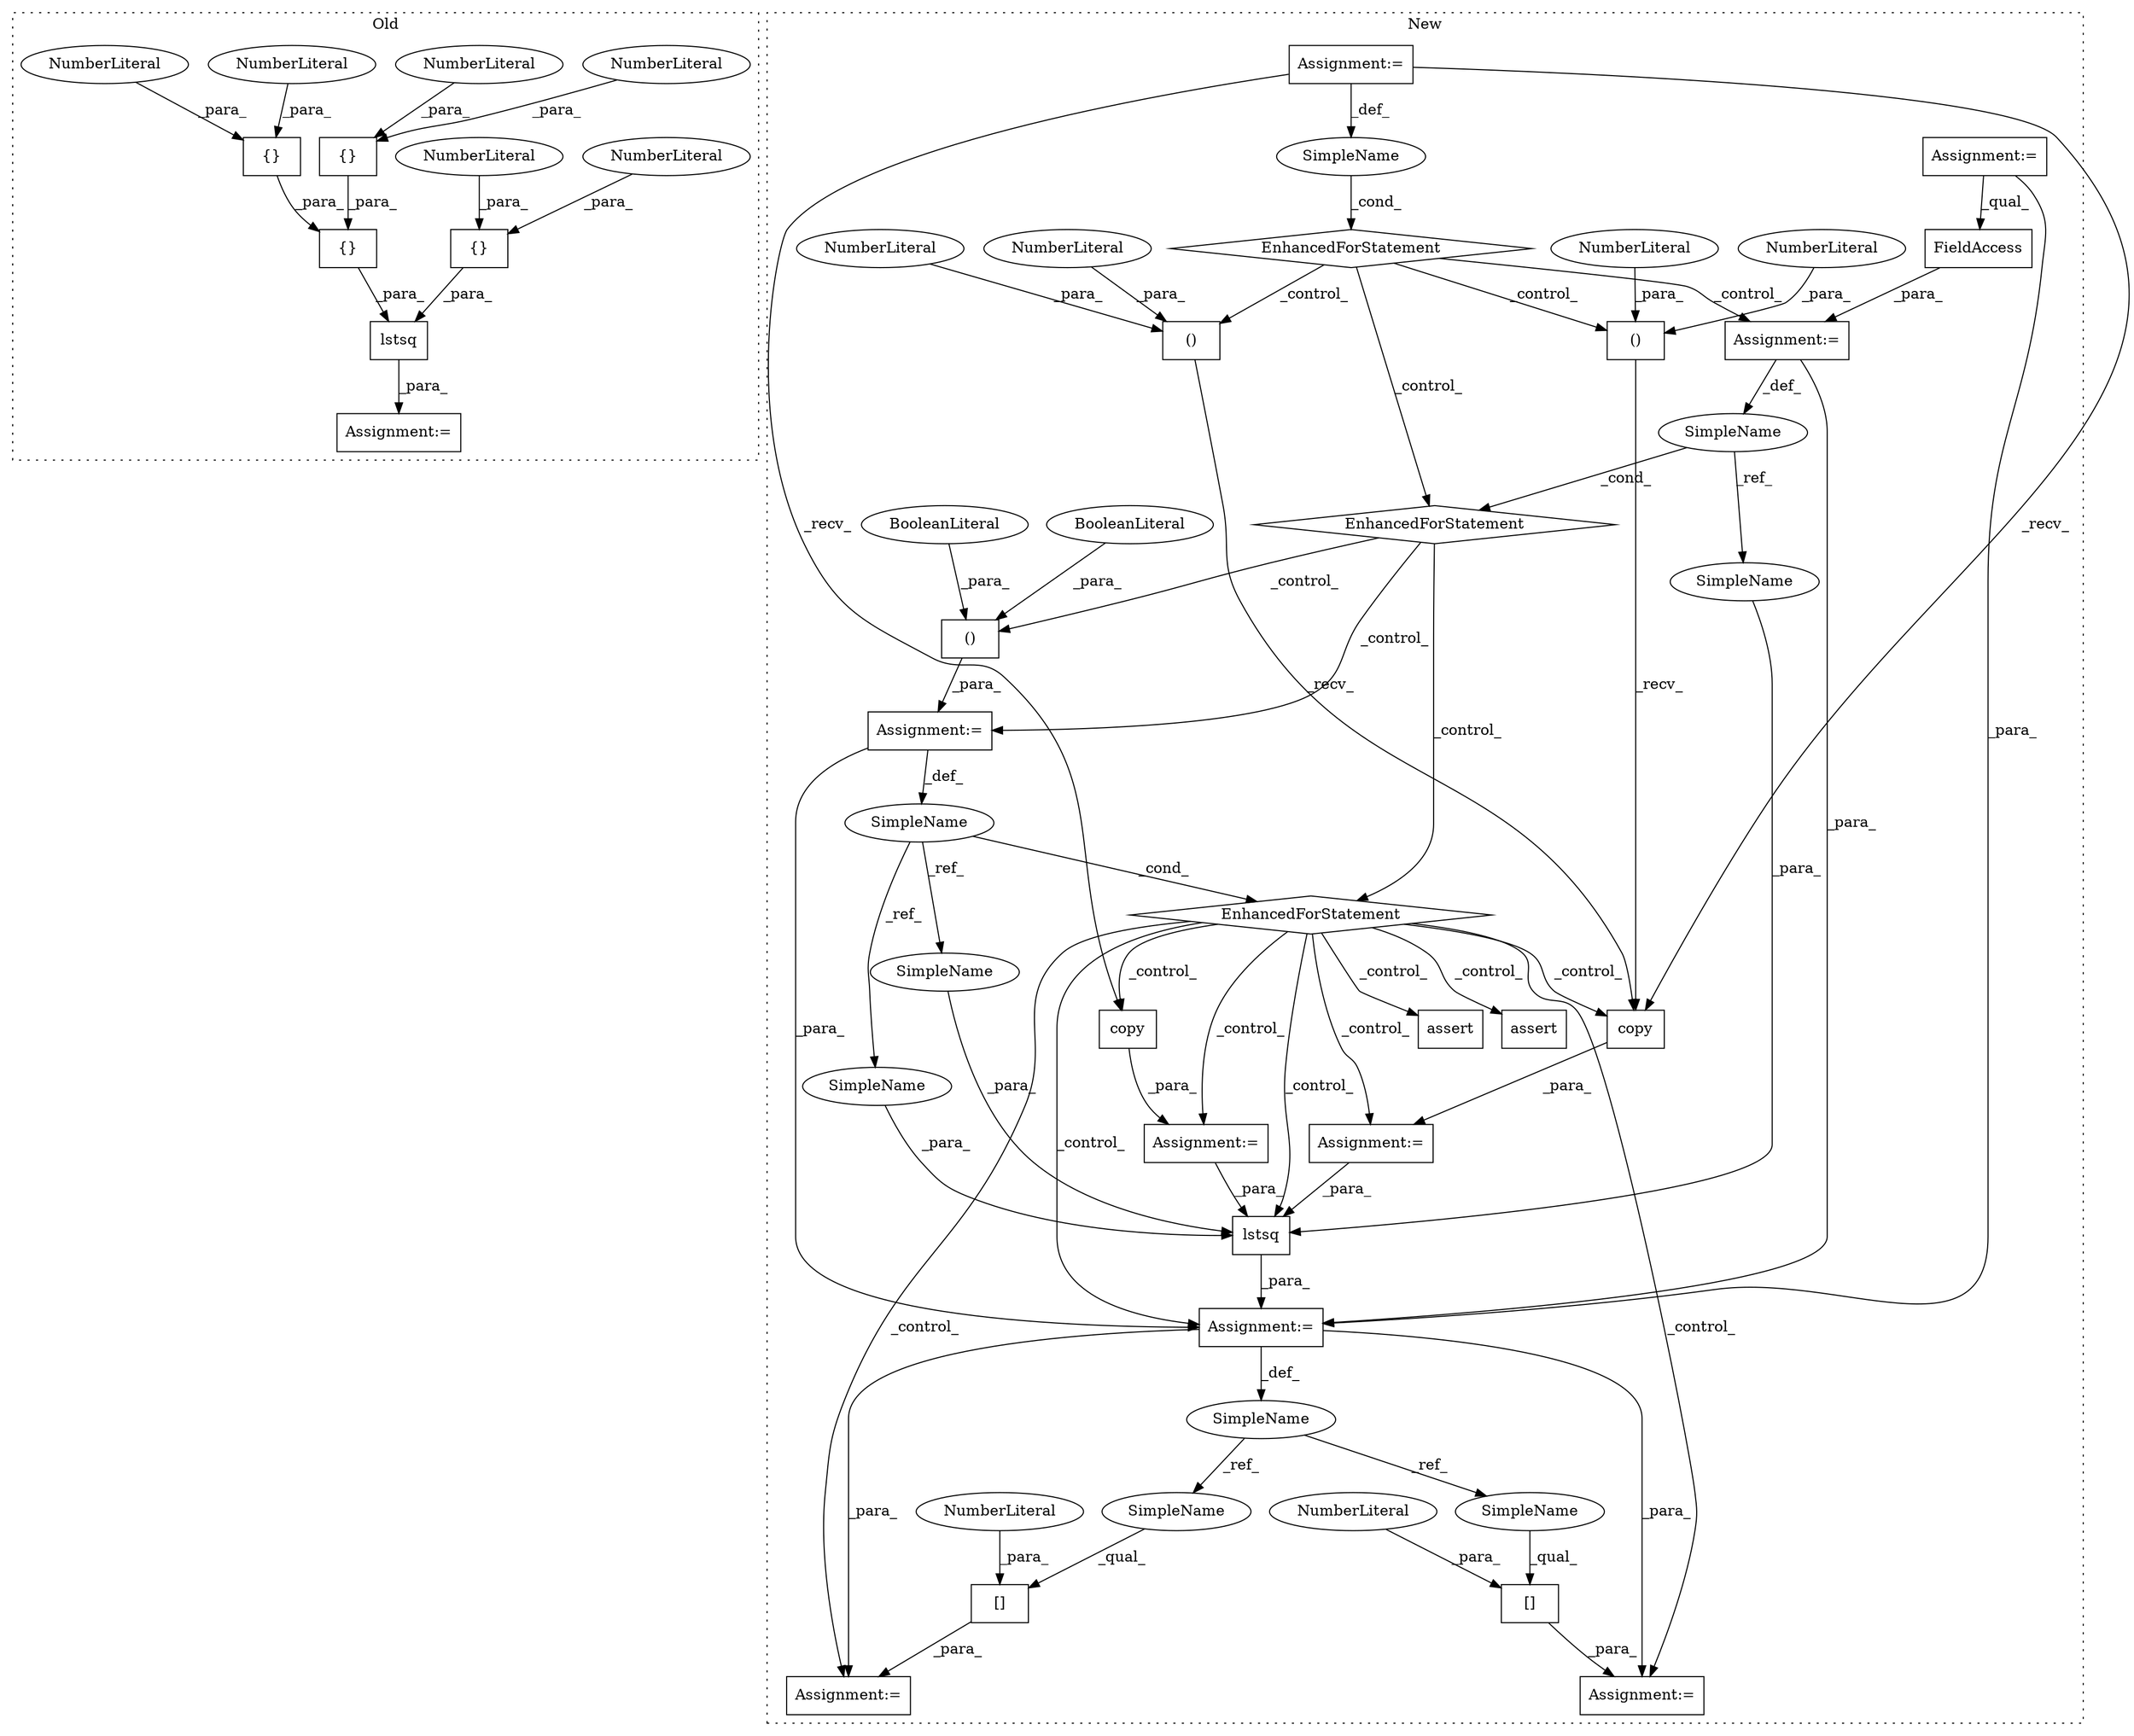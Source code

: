 digraph G {
subgraph cluster0 {
1 [label="lstsq" a="32" s="26891,26900" l="6,1" shape="box"];
29 [label="Assignment:=" a="7" s="26889" l="2" shape="box"];
31 [label="{}" a="4" s="26803,26807" l="1,1" shape="box"];
34 [label="NumberLiteral" a="34" s="26804" l="1" shape="ellipse"];
36 [label="{}" a="4" s="26790,26808" l="1,1" shape="box"];
37 [label="NumberLiteral" a="34" s="26806" l="1" shape="ellipse"];
40 [label="{}" a="4" s="26791,26795" l="1,1" shape="box"];
41 [label="NumberLiteral" a="34" s="26794" l="1" shape="ellipse"];
42 [label="{}" a="4" s="26826,26832" l="1,1" shape="box"];
43 [label="NumberLiteral" a="34" s="26827" l="1" shape="ellipse"];
44 [label="NumberLiteral" a="34" s="26831" l="1" shape="ellipse"];
45 [label="NumberLiteral" a="34" s="26792" l="1" shape="ellipse"];
label = "Old";
style="dotted";
}
subgraph cluster1 {
2 [label="EnhancedForStatement" a="70" s="27693,27769" l="53,2" shape="diamond"];
3 [label="()" a="106" s="28179" l="22" shape="box"];
4 [label="EnhancedForStatement" a="70" s="28093,28201" l="61,3" shape="diamond"];
5 [label="BooleanLiteral" a="9" s="28179" l="4" shape="ellipse"];
6 [label="EnhancedForStatement" a="70" s="27977,28081" l="57,2" shape="diamond"];
7 [label="BooleanLiteral" a="9" s="28196" l="5" shape="ellipse"];
8 [label="lstsq" a="32" s="28266,28311" l="6,1" shape="box"];
9 [label="assert" a="32" s="28607,28775" l="16,1" shape="box"];
10 [label="copy" a="32" s="28221" l="6" shape="box"];
11 [label="[]" a="2" s="28374,28379" l="4,1" shape="box"];
12 [label="copy" a="32" s="28244" l="6" shape="box"];
13 [label="NumberLiteral" a="34" s="28378" l="1" shape="ellipse"];
14 [label="SimpleName" a="42" s="27750" l="5" shape="ellipse"];
15 [label="SimpleName" a="42" s="28158" l="9" shape="ellipse"];
16 [label="SimpleName" a="42" s="28041" l="13" shape="ellipse"];
17 [label="Assignment:=" a="7" s="28218" l="1" shape="box"];
18 [label="Assignment:=" a="7" s="27977,28081" l="57,2" shape="box"];
19 [label="FieldAccess" a="22" s="28057" l="24" shape="box"];
20 [label="Assignment:=" a="7" s="28093,28201" l="61,3" shape="box"];
21 [label="Assignment:=" a="7" s="28265" l="1" shape="box"];
22 [label="Assignment:=" a="7" s="28373" l="1" shape="box"];
23 [label="Assignment:=" a="7" s="27693,27769" l="53,2" shape="box"];
24 [label="Assignment:=" a="7" s="28241" l="1" shape="box"];
25 [label="[]" a="2" s="28354,28359" l="4,1" shape="box"];
26 [label="NumberLiteral" a="34" s="28358" l="1" shape="ellipse"];
27 [label="SimpleName" a="42" s="28262" l="3" shape="ellipse"];
28 [label="Assignment:=" a="7" s="28353" l="1" shape="box"];
30 [label="()" a="106" s="27879" l="15" shape="box"];
32 [label="NumberLiteral" a="34" s="27893" l="1" shape="ellipse"];
33 [label="()" a="106" s="27843" l="15" shape="box"];
35 [label="NumberLiteral" a="34" s="27857" l="1" shape="ellipse"];
38 [label="NumberLiteral" a="34" s="27843" l="1" shape="ellipse"];
39 [label="NumberLiteral" a="34" s="27879" l="1" shape="ellipse"];
46 [label="assert" a="32" s="28447,28594" l="16,1" shape="box"];
47 [label="Assignment:=" a="7" s="27615" l="9" shape="box"];
48 [label="SimpleName" a="42" s="28302" l="9" shape="ellipse"];
49 [label="SimpleName" a="42" s="28292" l="9" shape="ellipse"];
50 [label="SimpleName" a="42" s="28278" l="13" shape="ellipse"];
51 [label="SimpleName" a="42" s="28374" l="3" shape="ellipse"];
52 [label="SimpleName" a="42" s="28354" l="3" shape="ellipse"];
label = "New";
style="dotted";
}
1 -> 29 [label="_para_"];
2 -> 30 [label="_control_"];
2 -> 6 [label="_control_"];
2 -> 33 [label="_control_"];
2 -> 18 [label="_control_"];
3 -> 20 [label="_para_"];
4 -> 46 [label="_control_"];
4 -> 12 [label="_control_"];
4 -> 8 [label="_control_"];
4 -> 21 [label="_control_"];
4 -> 17 [label="_control_"];
4 -> 22 [label="_control_"];
4 -> 9 [label="_control_"];
4 -> 28 [label="_control_"];
4 -> 24 [label="_control_"];
4 -> 10 [label="_control_"];
5 -> 3 [label="_para_"];
6 -> 3 [label="_control_"];
6 -> 4 [label="_control_"];
6 -> 20 [label="_control_"];
7 -> 3 [label="_para_"];
8 -> 21 [label="_para_"];
10 -> 17 [label="_para_"];
11 -> 22 [label="_para_"];
12 -> 24 [label="_para_"];
13 -> 11 [label="_para_"];
14 -> 2 [label="_cond_"];
15 -> 4 [label="_cond_"];
15 -> 49 [label="_ref_"];
15 -> 48 [label="_ref_"];
16 -> 50 [label="_ref_"];
16 -> 6 [label="_cond_"];
17 -> 8 [label="_para_"];
18 -> 21 [label="_para_"];
18 -> 16 [label="_def_"];
19 -> 18 [label="_para_"];
20 -> 21 [label="_para_"];
20 -> 15 [label="_def_"];
21 -> 27 [label="_def_"];
21 -> 22 [label="_para_"];
21 -> 28 [label="_para_"];
23 -> 12 [label="_recv_"];
23 -> 14 [label="_def_"];
23 -> 10 [label="_recv_"];
24 -> 8 [label="_para_"];
25 -> 28 [label="_para_"];
26 -> 25 [label="_para_"];
27 -> 51 [label="_ref_"];
27 -> 52 [label="_ref_"];
30 -> 10 [label="_recv_"];
31 -> 36 [label="_para_"];
32 -> 30 [label="_para_"];
33 -> 10 [label="_recv_"];
34 -> 31 [label="_para_"];
35 -> 33 [label="_para_"];
36 -> 1 [label="_para_"];
37 -> 31 [label="_para_"];
38 -> 33 [label="_para_"];
39 -> 30 [label="_para_"];
40 -> 36 [label="_para_"];
41 -> 40 [label="_para_"];
42 -> 1 [label="_para_"];
43 -> 42 [label="_para_"];
44 -> 42 [label="_para_"];
45 -> 40 [label="_para_"];
47 -> 19 [label="_qual_"];
47 -> 21 [label="_para_"];
48 -> 8 [label="_para_"];
49 -> 8 [label="_para_"];
50 -> 8 [label="_para_"];
51 -> 11 [label="_qual_"];
52 -> 25 [label="_qual_"];
}